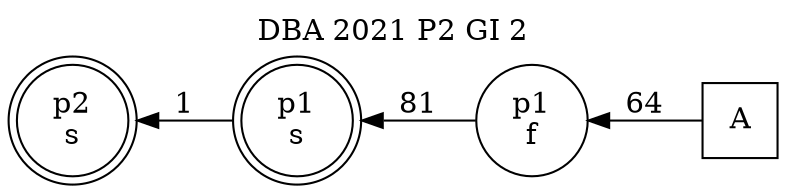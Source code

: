 digraph DBA_2021_P2_GI_2_GOOD {
labelloc="tl"
label= " DBA 2021 P2 GI 2 "
rankdir="RL";
graph [ size=" 10 , 10 !"]

"A" [shape="square" label="A"]
"p1_f" [shape="circle" label="p1
f"]
"p1_s" [shape="doublecircle" label="p1
s"]
"p2_s" [shape="doublecircle" label="p2
s"]
"A" -> "p1_f" [ label=64]
"p1_f" -> "p1_s" [ label=81]
"p1_s" -> "p2_s" [ label=1]
}
